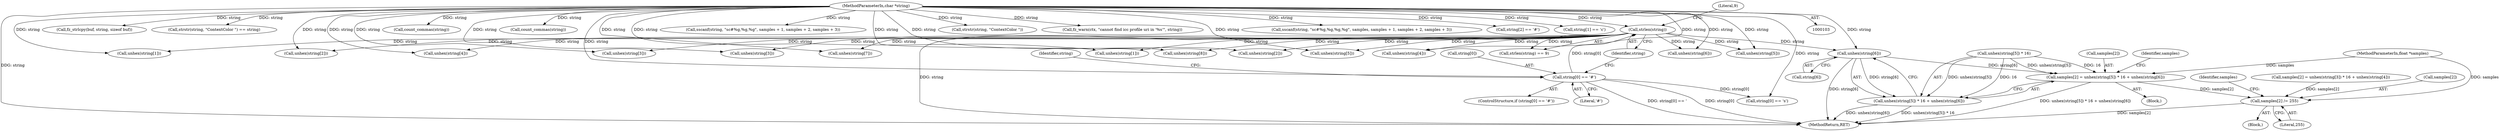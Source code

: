 digraph "0_ghostscript_60dabde18d7fe12b19da8b509bdfee9cc886aafc_0@pointer" {
"1000195" [label="(Call,unhex(string[6]))"];
"1000150" [label="(Call,strlen(string))"];
"1000142" [label="(Call,string[0] == '#')"];
"1000106" [label="(MethodParameterIn,char *string)"];
"1000184" [label="(Call,samples[2] = unhex(string[5]) * 16 + unhex(string[6]))"];
"1000276" [label="(Call,samples[2] /= 255)"];
"1000188" [label="(Call,unhex(string[5]) * 16 + unhex(string[6]))"];
"1000283" [label="(Identifier,samples)"];
"1000160" [label="(Call,unhex(string[1]))"];
"1000195" [label="(Call,unhex(string[6]))"];
"1000153" [label="(Block,)"];
"1000349" [label="(Call,fz_strlcpy(buf, string, sizeof buf))"];
"1000185" [label="(Call,samples[2])"];
"1000236" [label="(Call,samples[2] = unhex(string[3]) * 16 + unhex(string[4]))"];
"1000151" [label="(Identifier,string)"];
"1000277" [label="(Call,samples[2])"];
"1000343" [label="(Call,strstr(string, \"ContextColor \") == string)"];
"1000276" [label="(Call,samples[2] /= 255)"];
"1000147" [label="(Block,)"];
"1000232" [label="(Call,unhex(string[2]))"];
"1000201" [label="(Identifier,samples)"];
"1000106" [label="(MethodParameterIn,char *string)"];
"1000291" [label="(Identifier,string)"];
"1000146" [label="(Literal,'#')"];
"1000180" [label="(Call,unhex(string[4]))"];
"1000196" [label="(Call,string[6])"];
"1000242" [label="(Call,unhex(string[3]))"];
"1000325" [label="(Call,count_commas(string))"];
"1000175" [label="(Call,unhex(string[3]))"];
"1000308" [label="(Call,count_commas(string))"];
"1000205" [label="(Call,unhex(string[7]))"];
"1000150" [label="(Call,strlen(string))"];
"1000280" [label="(Literal,255)"];
"1000188" [label="(Call,unhex(string[5]) * 16 + unhex(string[6]))"];
"1000227" [label="(Call,unhex(string[1]))"];
"1000210" [label="(Call,unhex(string[8]))"];
"1000149" [label="(Call,strlen(string) == 9)"];
"1000311" [label="(Call,sscanf(string, \"sc#%g,%g,%g\", samples + 1, samples + 2, samples + 3))"];
"1000184" [label="(Call,samples[2] = unhex(string[5]) * 16 + unhex(string[6]))"];
"1000537" [label="(MethodReturn,RET)"];
"1000142" [label="(Call,string[0] == '#')"];
"1000262" [label="(Call,unhex(string[6]))"];
"1000344" [label="(Call,strstr(string, \"ContextColor \"))"];
"1000108" [label="(MethodParameterIn,float *samples)"];
"1000152" [label="(Literal,9)"];
"1000141" [label="(ControlStructure,if (string[0] == '#'))"];
"1000368" [label="(Call,fz_warn(ctx, \"cannot find icc profile uri in '%s'\", string))"];
"1000257" [label="(Call,unhex(string[5]))"];
"1000165" [label="(Call,unhex(string[2]))"];
"1000328" [label="(Call,sscanf(string, \"sc#%g,%g,%g,%g\", samples, samples + 1, samples + 2, samples + 3))"];
"1000143" [label="(Call,string[0])"];
"1000189" [label="(Call,unhex(string[5]) * 16)"];
"1000300" [label="(Call,string[2] == '#')"];
"1000295" [label="(Call,string[1] == 'c')"];
"1000190" [label="(Call,unhex(string[5]))"];
"1000247" [label="(Call,unhex(string[4]))"];
"1000289" [label="(Call,string[0] == 's')"];
"1000195" -> "1000188"  [label="AST: "];
"1000195" -> "1000196"  [label="CFG: "];
"1000196" -> "1000195"  [label="AST: "];
"1000188" -> "1000195"  [label="CFG: "];
"1000195" -> "1000537"  [label="DDG: string[6]"];
"1000195" -> "1000184"  [label="DDG: string[6]"];
"1000195" -> "1000188"  [label="DDG: string[6]"];
"1000150" -> "1000195"  [label="DDG: string"];
"1000106" -> "1000195"  [label="DDG: string"];
"1000150" -> "1000149"  [label="AST: "];
"1000150" -> "1000151"  [label="CFG: "];
"1000151" -> "1000150"  [label="AST: "];
"1000152" -> "1000150"  [label="CFG: "];
"1000150" -> "1000537"  [label="DDG: string"];
"1000150" -> "1000149"  [label="DDG: string"];
"1000142" -> "1000150"  [label="DDG: string[0]"];
"1000106" -> "1000150"  [label="DDG: string"];
"1000150" -> "1000160"  [label="DDG: string"];
"1000150" -> "1000165"  [label="DDG: string"];
"1000150" -> "1000175"  [label="DDG: string"];
"1000150" -> "1000180"  [label="DDG: string"];
"1000150" -> "1000190"  [label="DDG: string"];
"1000150" -> "1000205"  [label="DDG: string"];
"1000150" -> "1000210"  [label="DDG: string"];
"1000150" -> "1000227"  [label="DDG: string"];
"1000150" -> "1000232"  [label="DDG: string"];
"1000150" -> "1000242"  [label="DDG: string"];
"1000150" -> "1000247"  [label="DDG: string"];
"1000150" -> "1000257"  [label="DDG: string"];
"1000150" -> "1000262"  [label="DDG: string"];
"1000142" -> "1000141"  [label="AST: "];
"1000142" -> "1000146"  [label="CFG: "];
"1000143" -> "1000142"  [label="AST: "];
"1000146" -> "1000142"  [label="AST: "];
"1000151" -> "1000142"  [label="CFG: "];
"1000291" -> "1000142"  [label="CFG: "];
"1000142" -> "1000537"  [label="DDG: string[0] == '"];
"1000142" -> "1000537"  [label="DDG: string[0]"];
"1000106" -> "1000142"  [label="DDG: string"];
"1000142" -> "1000289"  [label="DDG: string[0]"];
"1000106" -> "1000103"  [label="AST: "];
"1000106" -> "1000537"  [label="DDG: string"];
"1000106" -> "1000160"  [label="DDG: string"];
"1000106" -> "1000165"  [label="DDG: string"];
"1000106" -> "1000175"  [label="DDG: string"];
"1000106" -> "1000180"  [label="DDG: string"];
"1000106" -> "1000190"  [label="DDG: string"];
"1000106" -> "1000205"  [label="DDG: string"];
"1000106" -> "1000210"  [label="DDG: string"];
"1000106" -> "1000227"  [label="DDG: string"];
"1000106" -> "1000232"  [label="DDG: string"];
"1000106" -> "1000242"  [label="DDG: string"];
"1000106" -> "1000247"  [label="DDG: string"];
"1000106" -> "1000257"  [label="DDG: string"];
"1000106" -> "1000262"  [label="DDG: string"];
"1000106" -> "1000289"  [label="DDG: string"];
"1000106" -> "1000295"  [label="DDG: string"];
"1000106" -> "1000300"  [label="DDG: string"];
"1000106" -> "1000308"  [label="DDG: string"];
"1000106" -> "1000311"  [label="DDG: string"];
"1000106" -> "1000325"  [label="DDG: string"];
"1000106" -> "1000328"  [label="DDG: string"];
"1000106" -> "1000344"  [label="DDG: string"];
"1000106" -> "1000343"  [label="DDG: string"];
"1000106" -> "1000349"  [label="DDG: string"];
"1000106" -> "1000368"  [label="DDG: string"];
"1000184" -> "1000153"  [label="AST: "];
"1000184" -> "1000188"  [label="CFG: "];
"1000185" -> "1000184"  [label="AST: "];
"1000188" -> "1000184"  [label="AST: "];
"1000201" -> "1000184"  [label="CFG: "];
"1000184" -> "1000537"  [label="DDG: unhex(string[5]) * 16 + unhex(string[6])"];
"1000189" -> "1000184"  [label="DDG: unhex(string[5])"];
"1000189" -> "1000184"  [label="DDG: 16"];
"1000108" -> "1000184"  [label="DDG: samples"];
"1000184" -> "1000276"  [label="DDG: samples[2]"];
"1000276" -> "1000147"  [label="AST: "];
"1000276" -> "1000280"  [label="CFG: "];
"1000277" -> "1000276"  [label="AST: "];
"1000280" -> "1000276"  [label="AST: "];
"1000283" -> "1000276"  [label="CFG: "];
"1000276" -> "1000537"  [label="DDG: samples[2]"];
"1000236" -> "1000276"  [label="DDG: samples[2]"];
"1000108" -> "1000276"  [label="DDG: samples"];
"1000189" -> "1000188"  [label="AST: "];
"1000188" -> "1000537"  [label="DDG: unhex(string[5]) * 16"];
"1000188" -> "1000537"  [label="DDG: unhex(string[6])"];
"1000189" -> "1000188"  [label="DDG: unhex(string[5])"];
"1000189" -> "1000188"  [label="DDG: 16"];
}

